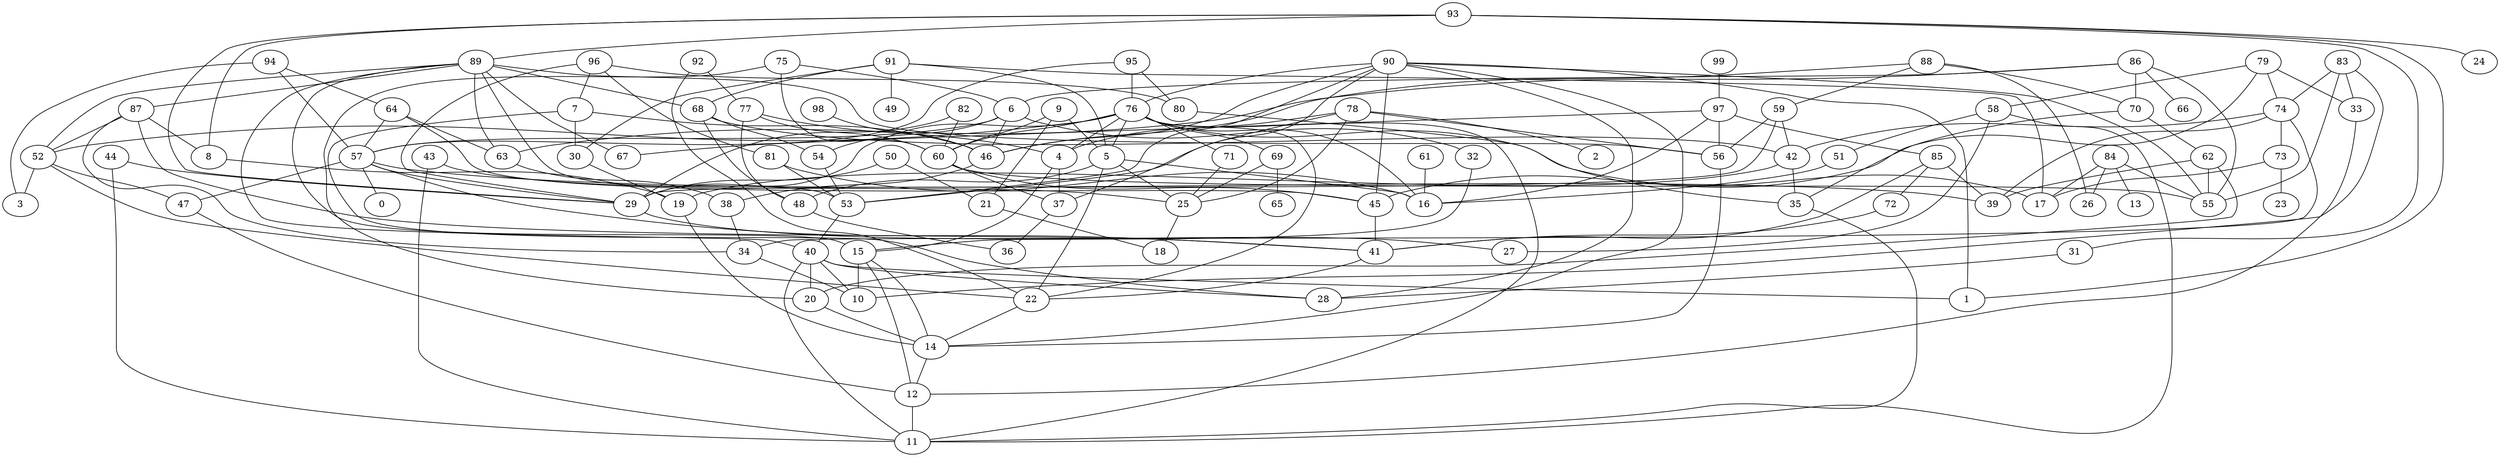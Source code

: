 digraph GG_graph {

subgraph G_graph {
edge [color = black]
"42" -> "35" [dir = none]
"75" -> "60" [dir = none]
"94" -> "57" [dir = none]
"15" -> "14" [dir = none]
"83" -> "74" [dir = none]
"83" -> "55" [dir = none]
"12" -> "11" [dir = none]
"4" -> "37" [dir = none]
"61" -> "16" [dir = none]
"8" -> "19" [dir = none]
"70" -> "35" [dir = none]
"70" -> "62" [dir = none]
"85" -> "72" [dir = none]
"34" -> "10" [dir = none]
"82" -> "60" [dir = none]
"89" -> "68" [dir = none]
"89" -> "40" [dir = none]
"89" -> "63" [dir = none]
"89" -> "87" [dir = none]
"89" -> "52" [dir = none]
"98" -> "46" [dir = none]
"79" -> "74" [dir = none]
"99" -> "97" [dir = none]
"88" -> "46" [dir = none]
"88" -> "59" [dir = none]
"52" -> "3" [dir = none]
"52" -> "47" [dir = none]
"40" -> "28" [dir = none]
"87" -> "34" [dir = none]
"20" -> "14" [dir = none]
"86" -> "66" [dir = none]
"86" -> "6" [dir = none]
"91" -> "49" [dir = none]
"91" -> "30" [dir = none]
"91" -> "17" [dir = none]
"50" -> "29" [dir = none]
"59" -> "56" [dir = none]
"59" -> "29" [dir = none]
"92" -> "22" [dir = none]
"92" -> "77" [dir = none]
"76" -> "71" [dir = none]
"76" -> "11" [dir = none]
"76" -> "52" [dir = none]
"76" -> "17" [dir = none]
"76" -> "60" [dir = none]
"76" -> "5" [dir = none]
"76" -> "29" [dir = none]
"90" -> "1" [dir = none]
"90" -> "14" [dir = none]
"90" -> "45" [dir = none]
"90" -> "76" [dir = none]
"5" -> "25" [dir = none]
"5" -> "16" [dir = none]
"31" -> "28" [dir = none]
"57" -> "39" [dir = none]
"57" -> "0" [dir = none]
"57" -> "29" [dir = none]
"45" -> "41" [dir = none]
"33" -> "12" [dir = none]
"6" -> "32" [dir = none]
"6" -> "54" [dir = none]
"6" -> "57" [dir = none]
"51" -> "16" [dir = none]
"60" -> "37" [dir = none]
"60" -> "55" [dir = none]
"78" -> "2" [dir = none]
"78" -> "53" [dir = none]
"78" -> "25" [dir = none]
"25" -> "18" [dir = none]
"62" -> "39" [dir = none]
"97" -> "67" [dir = none]
"97" -> "16" [dir = none]
"64" -> "63" [dir = none]
"77" -> "48" [dir = none]
"77" -> "60" [dir = none]
"73" -> "23" [dir = none]
"73" -> "17" [dir = none]
"72" -> "41" [dir = none]
"7" -> "46" [dir = none]
"44" -> "29" [dir = none]
"30" -> "19" [dir = none]
"84" -> "26" [dir = none]
"84" -> "13" [dir = none]
"84" -> "17" [dir = none]
"58" -> "27" [dir = none]
"58" -> "11" [dir = none]
"9" -> "21" [dir = none]
"9" -> "5" [dir = none]
"93" -> "24" [dir = none]
"93" -> "29" [dir = none]
"95" -> "80" [dir = none]
"95" -> "57" [dir = none]
"69" -> "65" [dir = none]
"69" -> "25" [dir = none]
"37" -> "36" [dir = none]
"46" -> "38" [dir = none]
"43" -> "11" [dir = none]
"96" -> "81" [dir = none]
"96" -> "80" [dir = none]
"89" -> "67" [dir = none]
"87" -> "52" [dir = none]
"74" -> "42" [dir = none]
"60" -> "45" [dir = none]
"15" -> "12" [dir = none]
"7" -> "28" [dir = none]
"77" -> "4" [dir = none]
"82" -> "29" [dir = none]
"93" -> "31" [dir = none]
"21" -> "18" [dir = none]
"91" -> "68" [dir = none]
"40" -> "10" [dir = none]
"40" -> "1" [dir = none]
"81" -> "53" [dir = none]
"7" -> "30" [dir = none]
"22" -> "14" [dir = none]
"93" -> "1" [dir = none]
"75" -> "6" [dir = none]
"75" -> "20" [dir = none]
"54" -> "53" [dir = none]
"43" -> "25" [dir = none]
"80" -> "35" [dir = none]
"76" -> "22" [dir = none]
"57" -> "41" [dir = none]
"89" -> "56" [dir = none]
"96" -> "7" [dir = none]
"83" -> "33" [dir = none]
"35" -> "11" [dir = none]
"59" -> "42" [dir = none]
"32" -> "15" [dir = none]
"5" -> "22" [dir = none]
"81" -> "16" [dir = none]
"97" -> "85" [dir = none]
"83" -> "10" [dir = none]
"90" -> "55" [dir = none]
"97" -> "56" [dir = none]
"84" -> "55" [dir = none]
"71" -> "25" [dir = none]
"90" -> "37" [dir = none]
"68" -> "54" [dir = none]
"79" -> "45" [dir = none]
"79" -> "33" [dir = none]
"85" -> "39" [dir = none]
"93" -> "8" [dir = none]
"53" -> "40" [dir = none]
"74" -> "34" [dir = none]
"9" -> "60" [dir = none]
"96" -> "29" [dir = none]
"74" -> "73" [dir = none]
"40" -> "20" [dir = none]
"41" -> "22" [dir = none]
"76" -> "4" [dir = none]
"6" -> "46" [dir = none]
"15" -> "10" [dir = none]
"14" -> "12" [dir = none]
"74" -> "39" [dir = none]
"56" -> "14" [dir = none]
"29" -> "27" [dir = none]
"4" -> "15" [dir = none]
"44" -> "11" [dir = none]
"90" -> "28" [dir = none]
"48" -> "36" [dir = none]
"57" -> "47" [dir = none]
"79" -> "58" [dir = none]
"63" -> "38" [dir = none]
"78" -> "56" [dir = none]
"42" -> "19" [dir = none]
"5" -> "48" [dir = none]
"86" -> "55" [dir = none]
"76" -> "69" [dir = none]
"86" -> "63" [dir = none]
"47" -> "12" [dir = none]
"62" -> "20" [dir = none]
"89" -> "15" [dir = none]
"86" -> "70" [dir = none]
"68" -> "42" [dir = none]
"90" -> "46" [dir = none]
"64" -> "57" [dir = none]
"78" -> "4" [dir = none]
"52" -> "22" [dir = none]
"89" -> "53" [dir = none]
"88" -> "70" [dir = none]
"95" -> "76" [dir = none]
"38" -> "34" [dir = none]
"88" -> "26" [dir = none]
"76" -> "16" [dir = none]
"87" -> "8" [dir = none]
"91" -> "5" [dir = none]
"62" -> "55" [dir = none]
"50" -> "21" [dir = none]
"68" -> "48" [dir = none]
"64" -> "45" [dir = none]
"93" -> "89" [dir = none]
"90" -> "53" [dir = none]
"94" -> "64" [dir = none]
"87" -> "41" [dir = none]
"19" -> "14" [dir = none]
"58" -> "51" [dir = none]
"85" -> "41" [dir = none]
"94" -> "3" [dir = none]
"40" -> "11" [dir = none]
}

}
